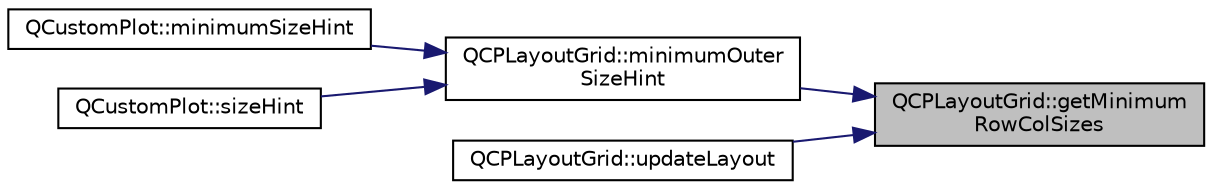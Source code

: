 digraph "QCPLayoutGrid::getMinimumRowColSizes"
{
 // LATEX_PDF_SIZE
  edge [fontname="Helvetica",fontsize="10",labelfontname="Helvetica",labelfontsize="10"];
  node [fontname="Helvetica",fontsize="10",shape=record];
  rankdir="RL";
  Node1 [label="QCPLayoutGrid::getMinimum\lRowColSizes",height=0.2,width=0.4,color="black", fillcolor="grey75", style="filled", fontcolor="black",tooltip=" "];
  Node1 -> Node2 [dir="back",color="midnightblue",fontsize="10",style="solid",fontname="Helvetica"];
  Node2 [label="QCPLayoutGrid::minimumOuter\lSizeHint",height=0.2,width=0.4,color="black", fillcolor="white", style="filled",URL="$classQCPLayoutGrid.html#a0438bc58b4d3894d01db95b08d4268df",tooltip=" "];
  Node2 -> Node3 [dir="back",color="midnightblue",fontsize="10",style="solid",fontname="Helvetica"];
  Node3 [label="QCustomPlot::minimumSizeHint",height=0.2,width=0.4,color="black", fillcolor="white", style="filled",URL="$classQCustomPlot.html#a968a01cd4077d63aecde1aef1db057fc",tooltip=" "];
  Node2 -> Node4 [dir="back",color="midnightblue",fontsize="10",style="solid",fontname="Helvetica"];
  Node4 [label="QCustomPlot::sizeHint",height=0.2,width=0.4,color="black", fillcolor="white", style="filled",URL="$classQCustomPlot.html#ac9d6fe101e082daf756903b11f6e6213",tooltip=" "];
  Node1 -> Node5 [dir="back",color="midnightblue",fontsize="10",style="solid",fontname="Helvetica"];
  Node5 [label="QCPLayoutGrid::updateLayout",height=0.2,width=0.4,color="black", fillcolor="white", style="filled",URL="$classQCPLayoutGrid.html#a6cf43f14d3fa335fd8758561ccf1f78c",tooltip=" "];
}
